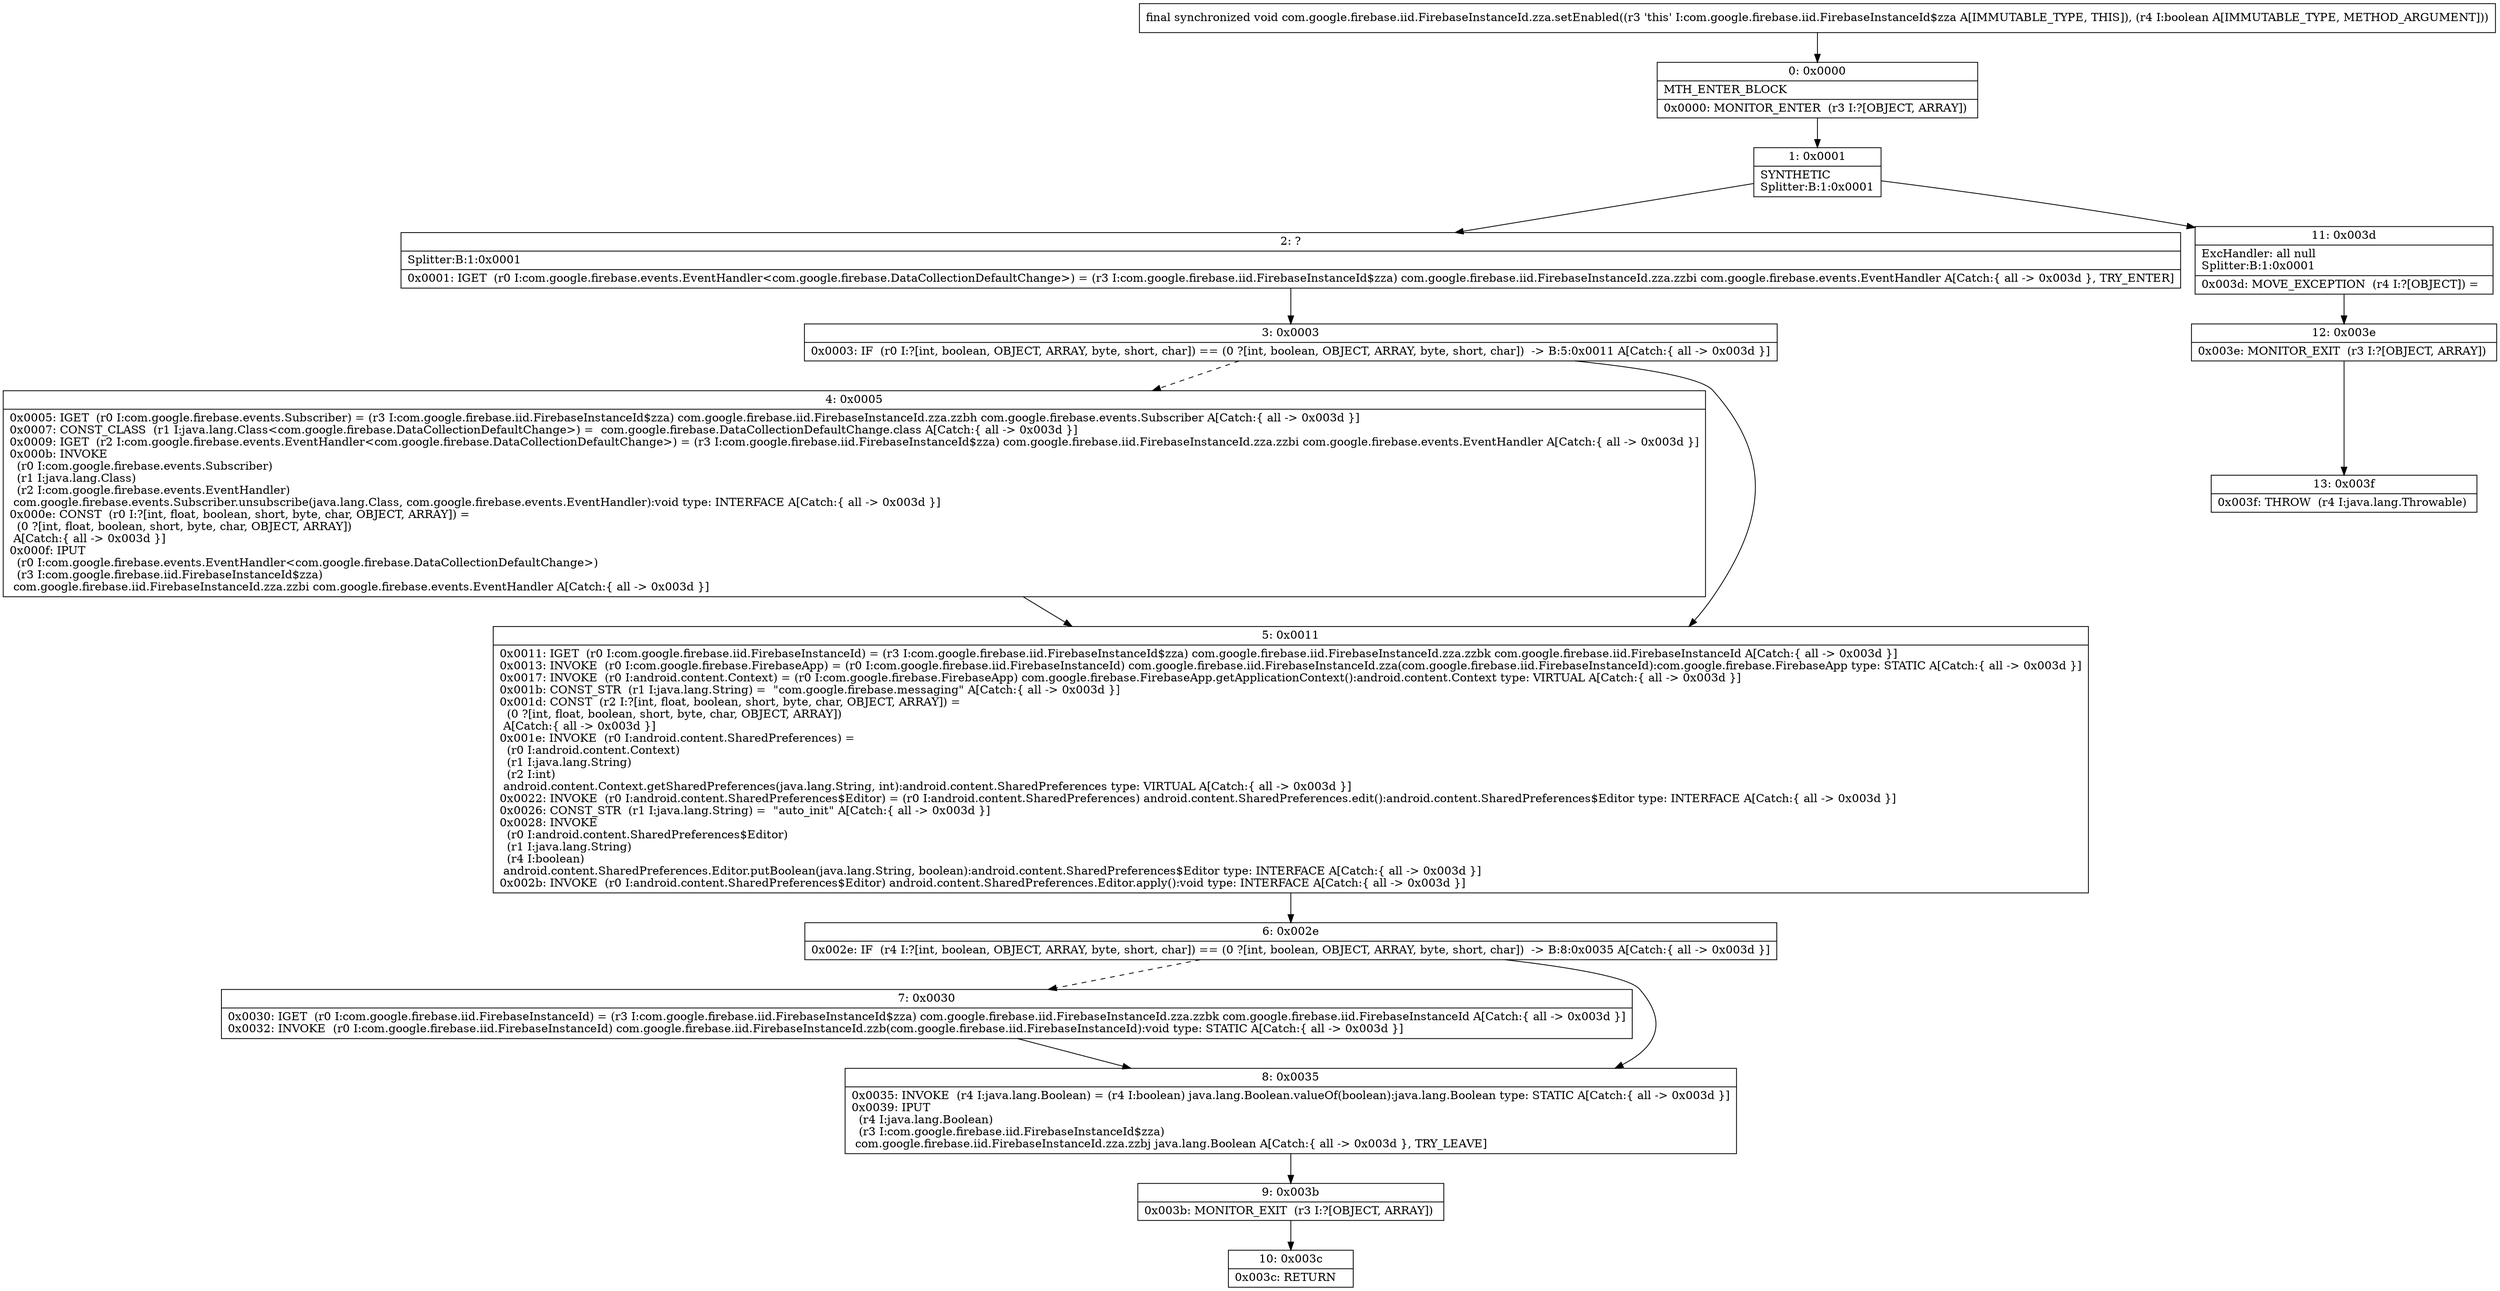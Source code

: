 digraph "CFG forcom.google.firebase.iid.FirebaseInstanceId.zza.setEnabled(Z)V" {
Node_0 [shape=record,label="{0\:\ 0x0000|MTH_ENTER_BLOCK\l|0x0000: MONITOR_ENTER  (r3 I:?[OBJECT, ARRAY]) \l}"];
Node_1 [shape=record,label="{1\:\ 0x0001|SYNTHETIC\lSplitter:B:1:0x0001\l}"];
Node_2 [shape=record,label="{2\:\ ?|Splitter:B:1:0x0001\l|0x0001: IGET  (r0 I:com.google.firebase.events.EventHandler\<com.google.firebase.DataCollectionDefaultChange\>) = (r3 I:com.google.firebase.iid.FirebaseInstanceId$zza) com.google.firebase.iid.FirebaseInstanceId.zza.zzbi com.google.firebase.events.EventHandler A[Catch:\{ all \-\> 0x003d \}, TRY_ENTER]\l}"];
Node_3 [shape=record,label="{3\:\ 0x0003|0x0003: IF  (r0 I:?[int, boolean, OBJECT, ARRAY, byte, short, char]) == (0 ?[int, boolean, OBJECT, ARRAY, byte, short, char])  \-\> B:5:0x0011 A[Catch:\{ all \-\> 0x003d \}]\l}"];
Node_4 [shape=record,label="{4\:\ 0x0005|0x0005: IGET  (r0 I:com.google.firebase.events.Subscriber) = (r3 I:com.google.firebase.iid.FirebaseInstanceId$zza) com.google.firebase.iid.FirebaseInstanceId.zza.zzbh com.google.firebase.events.Subscriber A[Catch:\{ all \-\> 0x003d \}]\l0x0007: CONST_CLASS  (r1 I:java.lang.Class\<com.google.firebase.DataCollectionDefaultChange\>) =  com.google.firebase.DataCollectionDefaultChange.class A[Catch:\{ all \-\> 0x003d \}]\l0x0009: IGET  (r2 I:com.google.firebase.events.EventHandler\<com.google.firebase.DataCollectionDefaultChange\>) = (r3 I:com.google.firebase.iid.FirebaseInstanceId$zza) com.google.firebase.iid.FirebaseInstanceId.zza.zzbi com.google.firebase.events.EventHandler A[Catch:\{ all \-\> 0x003d \}]\l0x000b: INVOKE  \l  (r0 I:com.google.firebase.events.Subscriber)\l  (r1 I:java.lang.Class)\l  (r2 I:com.google.firebase.events.EventHandler)\l com.google.firebase.events.Subscriber.unsubscribe(java.lang.Class, com.google.firebase.events.EventHandler):void type: INTERFACE A[Catch:\{ all \-\> 0x003d \}]\l0x000e: CONST  (r0 I:?[int, float, boolean, short, byte, char, OBJECT, ARRAY]) = \l  (0 ?[int, float, boolean, short, byte, char, OBJECT, ARRAY])\l A[Catch:\{ all \-\> 0x003d \}]\l0x000f: IPUT  \l  (r0 I:com.google.firebase.events.EventHandler\<com.google.firebase.DataCollectionDefaultChange\>)\l  (r3 I:com.google.firebase.iid.FirebaseInstanceId$zza)\l com.google.firebase.iid.FirebaseInstanceId.zza.zzbi com.google.firebase.events.EventHandler A[Catch:\{ all \-\> 0x003d \}]\l}"];
Node_5 [shape=record,label="{5\:\ 0x0011|0x0011: IGET  (r0 I:com.google.firebase.iid.FirebaseInstanceId) = (r3 I:com.google.firebase.iid.FirebaseInstanceId$zza) com.google.firebase.iid.FirebaseInstanceId.zza.zzbk com.google.firebase.iid.FirebaseInstanceId A[Catch:\{ all \-\> 0x003d \}]\l0x0013: INVOKE  (r0 I:com.google.firebase.FirebaseApp) = (r0 I:com.google.firebase.iid.FirebaseInstanceId) com.google.firebase.iid.FirebaseInstanceId.zza(com.google.firebase.iid.FirebaseInstanceId):com.google.firebase.FirebaseApp type: STATIC A[Catch:\{ all \-\> 0x003d \}]\l0x0017: INVOKE  (r0 I:android.content.Context) = (r0 I:com.google.firebase.FirebaseApp) com.google.firebase.FirebaseApp.getApplicationContext():android.content.Context type: VIRTUAL A[Catch:\{ all \-\> 0x003d \}]\l0x001b: CONST_STR  (r1 I:java.lang.String) =  \"com.google.firebase.messaging\" A[Catch:\{ all \-\> 0x003d \}]\l0x001d: CONST  (r2 I:?[int, float, boolean, short, byte, char, OBJECT, ARRAY]) = \l  (0 ?[int, float, boolean, short, byte, char, OBJECT, ARRAY])\l A[Catch:\{ all \-\> 0x003d \}]\l0x001e: INVOKE  (r0 I:android.content.SharedPreferences) = \l  (r0 I:android.content.Context)\l  (r1 I:java.lang.String)\l  (r2 I:int)\l android.content.Context.getSharedPreferences(java.lang.String, int):android.content.SharedPreferences type: VIRTUAL A[Catch:\{ all \-\> 0x003d \}]\l0x0022: INVOKE  (r0 I:android.content.SharedPreferences$Editor) = (r0 I:android.content.SharedPreferences) android.content.SharedPreferences.edit():android.content.SharedPreferences$Editor type: INTERFACE A[Catch:\{ all \-\> 0x003d \}]\l0x0026: CONST_STR  (r1 I:java.lang.String) =  \"auto_init\" A[Catch:\{ all \-\> 0x003d \}]\l0x0028: INVOKE  \l  (r0 I:android.content.SharedPreferences$Editor)\l  (r1 I:java.lang.String)\l  (r4 I:boolean)\l android.content.SharedPreferences.Editor.putBoolean(java.lang.String, boolean):android.content.SharedPreferences$Editor type: INTERFACE A[Catch:\{ all \-\> 0x003d \}]\l0x002b: INVOKE  (r0 I:android.content.SharedPreferences$Editor) android.content.SharedPreferences.Editor.apply():void type: INTERFACE A[Catch:\{ all \-\> 0x003d \}]\l}"];
Node_6 [shape=record,label="{6\:\ 0x002e|0x002e: IF  (r4 I:?[int, boolean, OBJECT, ARRAY, byte, short, char]) == (0 ?[int, boolean, OBJECT, ARRAY, byte, short, char])  \-\> B:8:0x0035 A[Catch:\{ all \-\> 0x003d \}]\l}"];
Node_7 [shape=record,label="{7\:\ 0x0030|0x0030: IGET  (r0 I:com.google.firebase.iid.FirebaseInstanceId) = (r3 I:com.google.firebase.iid.FirebaseInstanceId$zza) com.google.firebase.iid.FirebaseInstanceId.zza.zzbk com.google.firebase.iid.FirebaseInstanceId A[Catch:\{ all \-\> 0x003d \}]\l0x0032: INVOKE  (r0 I:com.google.firebase.iid.FirebaseInstanceId) com.google.firebase.iid.FirebaseInstanceId.zzb(com.google.firebase.iid.FirebaseInstanceId):void type: STATIC A[Catch:\{ all \-\> 0x003d \}]\l}"];
Node_8 [shape=record,label="{8\:\ 0x0035|0x0035: INVOKE  (r4 I:java.lang.Boolean) = (r4 I:boolean) java.lang.Boolean.valueOf(boolean):java.lang.Boolean type: STATIC A[Catch:\{ all \-\> 0x003d \}]\l0x0039: IPUT  \l  (r4 I:java.lang.Boolean)\l  (r3 I:com.google.firebase.iid.FirebaseInstanceId$zza)\l com.google.firebase.iid.FirebaseInstanceId.zza.zzbj java.lang.Boolean A[Catch:\{ all \-\> 0x003d \}, TRY_LEAVE]\l}"];
Node_9 [shape=record,label="{9\:\ 0x003b|0x003b: MONITOR_EXIT  (r3 I:?[OBJECT, ARRAY]) \l}"];
Node_10 [shape=record,label="{10\:\ 0x003c|0x003c: RETURN   \l}"];
Node_11 [shape=record,label="{11\:\ 0x003d|ExcHandler: all null\lSplitter:B:1:0x0001\l|0x003d: MOVE_EXCEPTION  (r4 I:?[OBJECT]) =  \l}"];
Node_12 [shape=record,label="{12\:\ 0x003e|0x003e: MONITOR_EXIT  (r3 I:?[OBJECT, ARRAY]) \l}"];
Node_13 [shape=record,label="{13\:\ 0x003f|0x003f: THROW  (r4 I:java.lang.Throwable) \l}"];
MethodNode[shape=record,label="{final synchronized void com.google.firebase.iid.FirebaseInstanceId.zza.setEnabled((r3 'this' I:com.google.firebase.iid.FirebaseInstanceId$zza A[IMMUTABLE_TYPE, THIS]), (r4 I:boolean A[IMMUTABLE_TYPE, METHOD_ARGUMENT])) }"];
MethodNode -> Node_0;
Node_0 -> Node_1;
Node_1 -> Node_2;
Node_1 -> Node_11;
Node_2 -> Node_3;
Node_3 -> Node_4[style=dashed];
Node_3 -> Node_5;
Node_4 -> Node_5;
Node_5 -> Node_6;
Node_6 -> Node_7[style=dashed];
Node_6 -> Node_8;
Node_7 -> Node_8;
Node_8 -> Node_9;
Node_9 -> Node_10;
Node_11 -> Node_12;
Node_12 -> Node_13;
}


